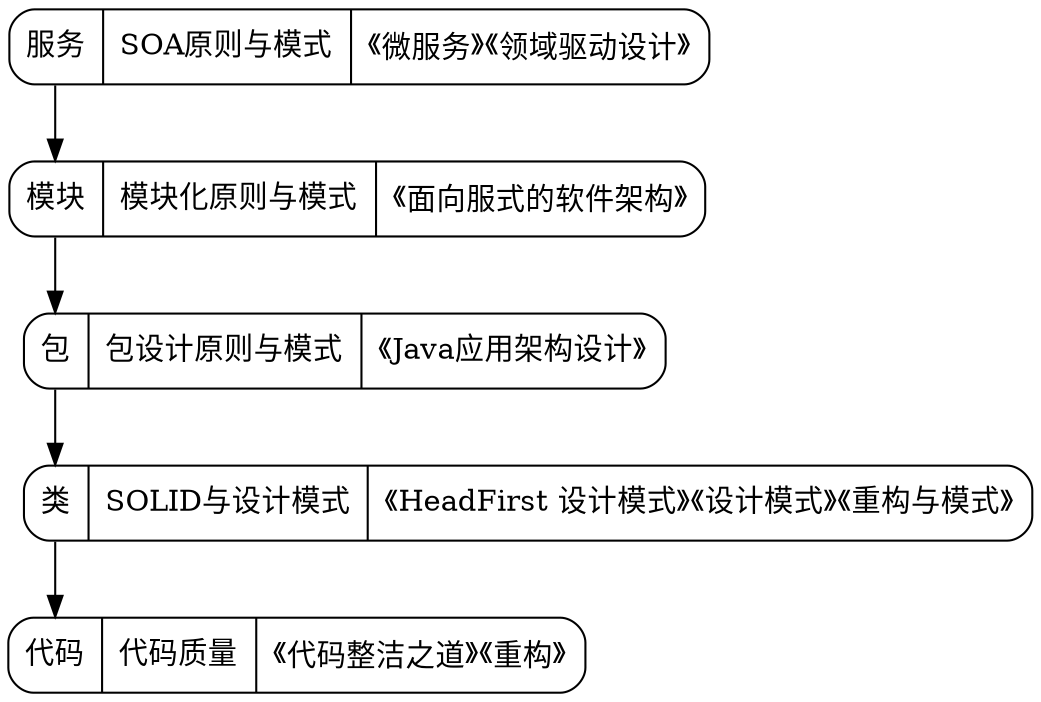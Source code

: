 digraph G {
	node[shape=record]
	fixedsize=true;
    compound=true;

    store5:f0 -> store4:f0 -> store3:f0 -> store2:f0 -> store1:f0;

	store5 [label="<f0> 服务 |<f1> SOA原则与模式 | 《微服务》《领域驱动设计》"; shape=Mrecord];	
	store4 [label="<f0> 模块 |<f1> 模块化原则与模式 | 《面向服式的软件架构》"; shape=Mrecord];
	store3 [label="<f0> 包   |<f1> 包设计原则与模式 | 《Java应用架构设计》"; shape=Mrecord];
	store2 [label="<f0> 类   |<f1> SOLID与设计模式 | <f2> 《HeadFirst 设计模式》《设计模式》《重构与模式》"; shape=Mrecord];
	store1 [label="<f0> 代码 |<f1> 代码质量 | <f2> 《代码整洁之道》《重构》"; shape=Mrecord];
}